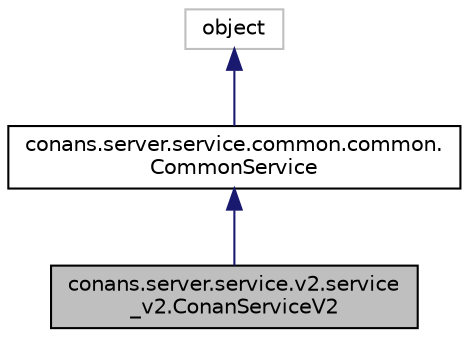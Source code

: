 digraph "conans.server.service.v2.service_v2.ConanServiceV2"
{
 // LATEX_PDF_SIZE
  edge [fontname="Helvetica",fontsize="10",labelfontname="Helvetica",labelfontsize="10"];
  node [fontname="Helvetica",fontsize="10",shape=record];
  Node1 [label="conans.server.service.v2.service\l_v2.ConanServiceV2",height=0.2,width=0.4,color="black", fillcolor="grey75", style="filled", fontcolor="black",tooltip=" "];
  Node2 -> Node1 [dir="back",color="midnightblue",fontsize="10",style="solid"];
  Node2 [label="conans.server.service.common.common.\lCommonService",height=0.2,width=0.4,color="black", fillcolor="white", style="filled",URL="$classconans_1_1server_1_1service_1_1common_1_1common_1_1CommonService.html",tooltip=" "];
  Node3 -> Node2 [dir="back",color="midnightblue",fontsize="10",style="solid"];
  Node3 [label="object",height=0.2,width=0.4,color="grey75", fillcolor="white", style="filled",tooltip=" "];
}
